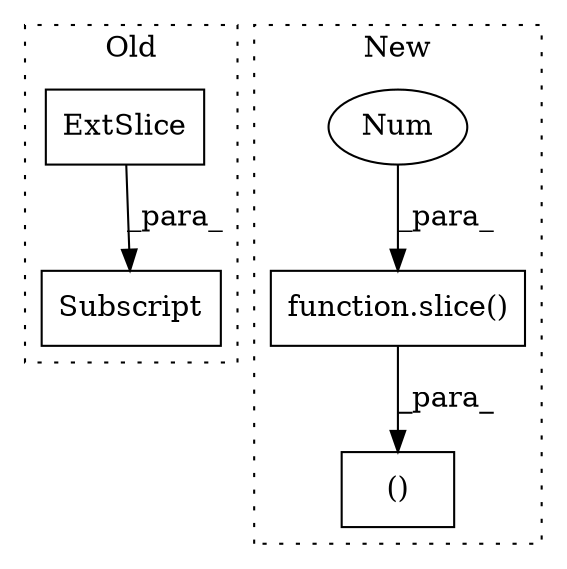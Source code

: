 digraph G {
subgraph cluster0 {
1 [label="ExtSlice" a="85" s="500" l="1" shape="box"];
4 [label="Subscript" a="63" s="500,0" l="50,0" shape="box"];
label = "Old";
style="dotted";
}
subgraph cluster1 {
2 [label="function.slice()" a="75" s="730,744" l="6,1" shape="box"];
3 [label="()" a="54" s="728" l="29" shape="box"];
5 [label="Num" a="76" s="742" l="2" shape="ellipse"];
label = "New";
style="dotted";
}
1 -> 4 [label="_para_"];
2 -> 3 [label="_para_"];
5 -> 2 [label="_para_"];
}